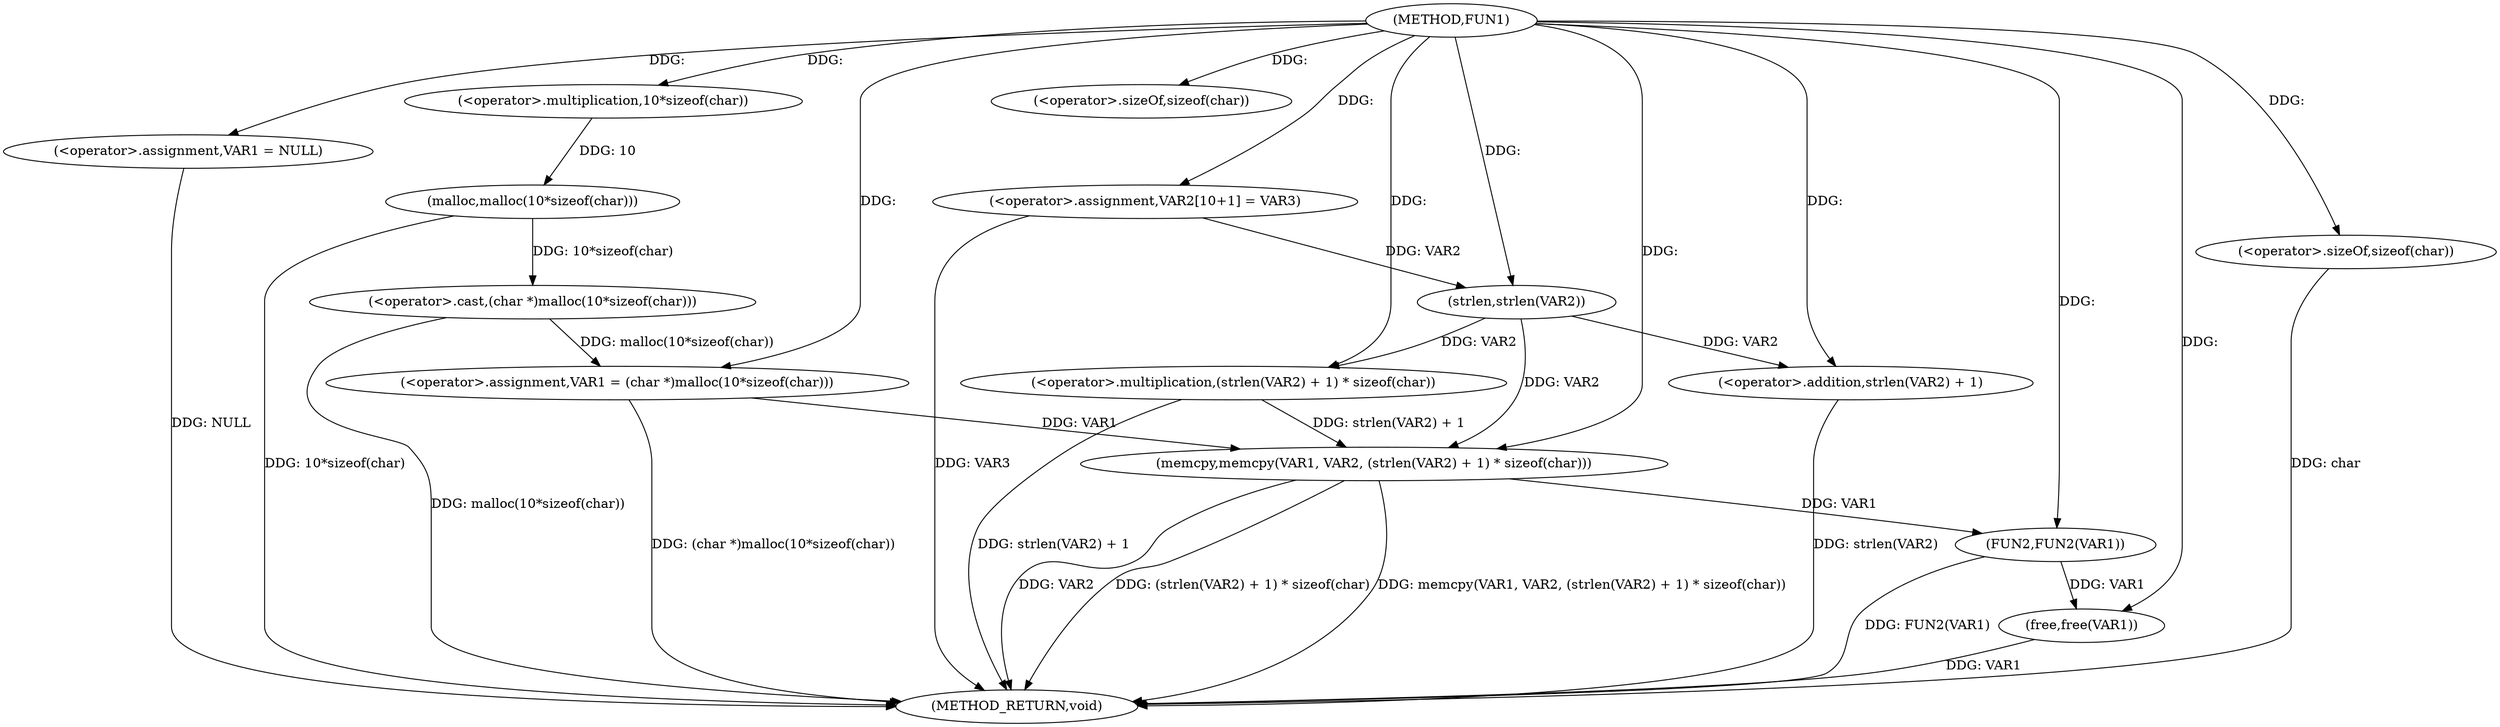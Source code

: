 digraph FUN1 {  
"1000100" [label = "(METHOD,FUN1)" ]
"1000136" [label = "(METHOD_RETURN,void)" ]
"1000103" [label = "(<operator>.assignment,VAR1 = NULL)" ]
"1000108" [label = "(<operator>.assignment,VAR1 = (char *)malloc(10*sizeof(char)))" ]
"1000110" [label = "(<operator>.cast,(char *)malloc(10*sizeof(char)))" ]
"1000112" [label = "(malloc,malloc(10*sizeof(char)))" ]
"1000113" [label = "(<operator>.multiplication,10*sizeof(char))" ]
"1000115" [label = "(<operator>.sizeOf,sizeof(char))" ]
"1000119" [label = "(<operator>.assignment,VAR2[10+1] = VAR3)" ]
"1000122" [label = "(memcpy,memcpy(VAR1, VAR2, (strlen(VAR2) + 1) * sizeof(char)))" ]
"1000125" [label = "(<operator>.multiplication,(strlen(VAR2) + 1) * sizeof(char))" ]
"1000126" [label = "(<operator>.addition,strlen(VAR2) + 1)" ]
"1000127" [label = "(strlen,strlen(VAR2))" ]
"1000130" [label = "(<operator>.sizeOf,sizeof(char))" ]
"1000132" [label = "(FUN2,FUN2(VAR1))" ]
"1000134" [label = "(free,free(VAR1))" ]
  "1000122" -> "1000136"  [ label = "DDG: (strlen(VAR2) + 1) * sizeof(char)"] 
  "1000103" -> "1000136"  [ label = "DDG: NULL"] 
  "1000132" -> "1000136"  [ label = "DDG: FUN2(VAR1)"] 
  "1000119" -> "1000136"  [ label = "DDG: VAR3"] 
  "1000126" -> "1000136"  [ label = "DDG: strlen(VAR2)"] 
  "1000110" -> "1000136"  [ label = "DDG: malloc(10*sizeof(char))"] 
  "1000122" -> "1000136"  [ label = "DDG: memcpy(VAR1, VAR2, (strlen(VAR2) + 1) * sizeof(char))"] 
  "1000125" -> "1000136"  [ label = "DDG: strlen(VAR2) + 1"] 
  "1000134" -> "1000136"  [ label = "DDG: VAR1"] 
  "1000112" -> "1000136"  [ label = "DDG: 10*sizeof(char)"] 
  "1000108" -> "1000136"  [ label = "DDG: (char *)malloc(10*sizeof(char))"] 
  "1000130" -> "1000136"  [ label = "DDG: char"] 
  "1000122" -> "1000136"  [ label = "DDG: VAR2"] 
  "1000100" -> "1000103"  [ label = "DDG: "] 
  "1000110" -> "1000108"  [ label = "DDG: malloc(10*sizeof(char))"] 
  "1000100" -> "1000108"  [ label = "DDG: "] 
  "1000112" -> "1000110"  [ label = "DDG: 10*sizeof(char)"] 
  "1000113" -> "1000112"  [ label = "DDG: 10"] 
  "1000100" -> "1000113"  [ label = "DDG: "] 
  "1000100" -> "1000115"  [ label = "DDG: "] 
  "1000100" -> "1000119"  [ label = "DDG: "] 
  "1000108" -> "1000122"  [ label = "DDG: VAR1"] 
  "1000100" -> "1000122"  [ label = "DDG: "] 
  "1000127" -> "1000122"  [ label = "DDG: VAR2"] 
  "1000125" -> "1000122"  [ label = "DDG: strlen(VAR2) + 1"] 
  "1000127" -> "1000125"  [ label = "DDG: VAR2"] 
  "1000100" -> "1000125"  [ label = "DDG: "] 
  "1000127" -> "1000126"  [ label = "DDG: VAR2"] 
  "1000119" -> "1000127"  [ label = "DDG: VAR2"] 
  "1000100" -> "1000127"  [ label = "DDG: "] 
  "1000100" -> "1000126"  [ label = "DDG: "] 
  "1000100" -> "1000130"  [ label = "DDG: "] 
  "1000122" -> "1000132"  [ label = "DDG: VAR1"] 
  "1000100" -> "1000132"  [ label = "DDG: "] 
  "1000132" -> "1000134"  [ label = "DDG: VAR1"] 
  "1000100" -> "1000134"  [ label = "DDG: "] 
}
